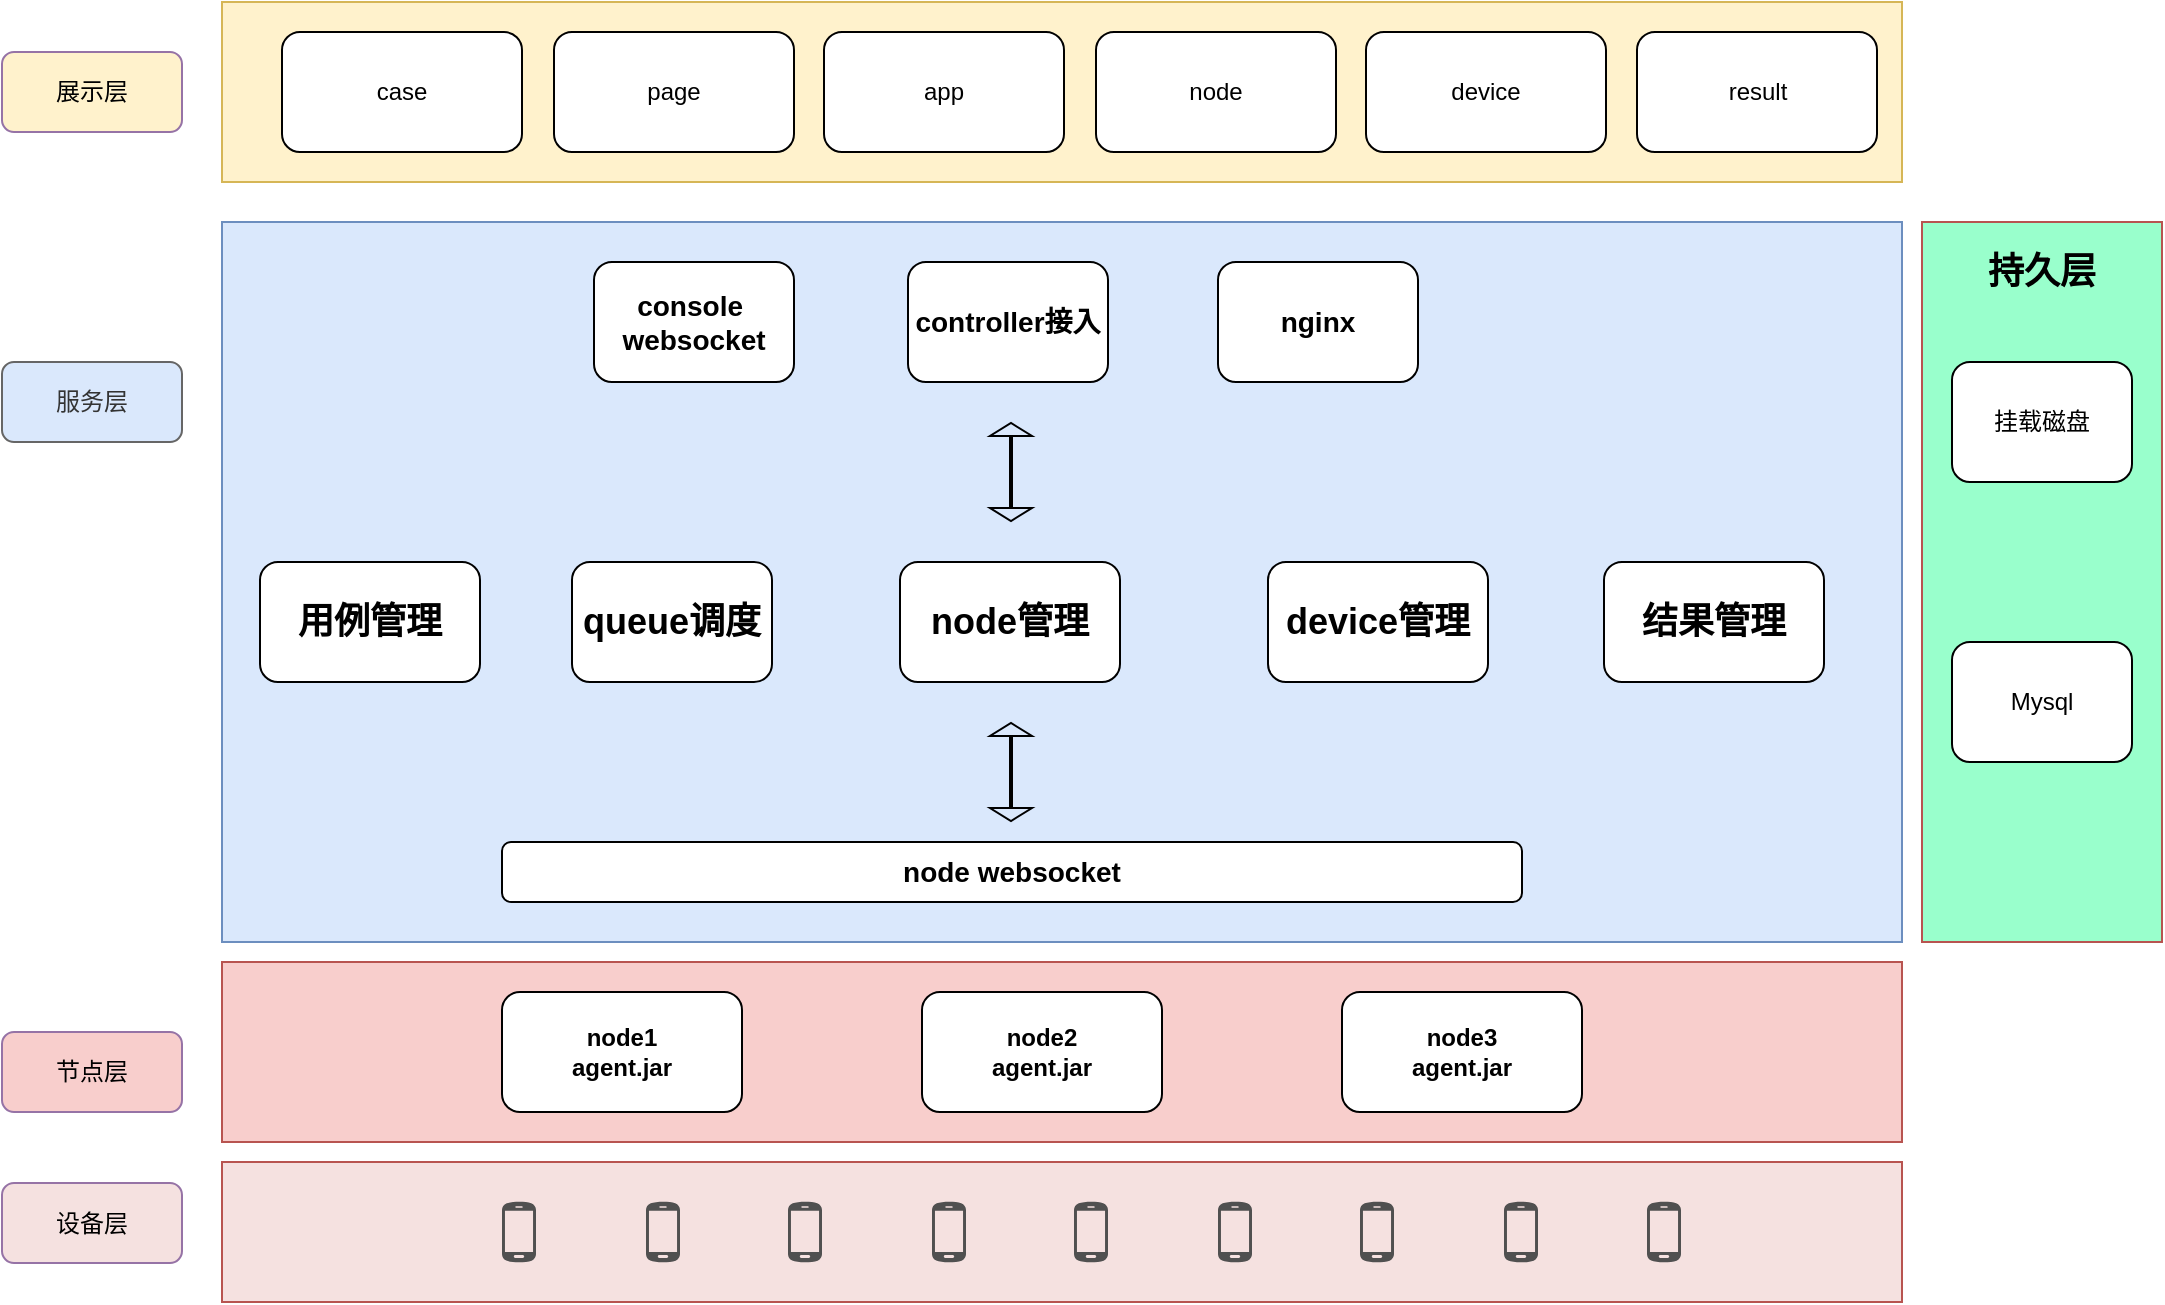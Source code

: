 <mxfile version="24.7.14">
  <diagram name="第 1 页" id="ilGr0xZSvqMy6RIHlMky">
    <mxGraphModel dx="2562" dy="949" grid="1" gridSize="10" guides="1" tooltips="1" connect="1" arrows="1" fold="1" page="1" pageScale="1" pageWidth="827" pageHeight="1169" math="0" shadow="0">
      <root>
        <mxCell id="0" />
        <mxCell id="1" parent="0" />
        <mxCell id="p36KD3LSICJxplDqqKJE-1" value="" style="rounded=0;whiteSpace=wrap;html=1;fillColor=#F5E1E0;align=left;strokeColor=#b85450;" vertex="1" parent="1">
          <mxGeometry x="10" y="660" width="840" height="70" as="geometry" />
        </mxCell>
        <mxCell id="p36KD3LSICJxplDqqKJE-2" value="&lt;h2&gt;&lt;br&gt;&lt;/h2&gt;" style="rounded=0;whiteSpace=wrap;html=1;fillColor=#fff2cc;strokeColor=#d6b656;align=left;verticalAlign=middle;horizontal=1;" vertex="1" parent="1">
          <mxGeometry x="10" y="80" width="840" height="90" as="geometry" />
        </mxCell>
        <mxCell id="p36KD3LSICJxplDqqKJE-3" value="展示层" style="rounded=1;whiteSpace=wrap;html=1;fillColor=#FFF2CC;strokeColor=#9673a6;" vertex="1" parent="1">
          <mxGeometry x="-100" y="105" width="90" height="40" as="geometry" />
        </mxCell>
        <mxCell id="p36KD3LSICJxplDqqKJE-4" value="服务层" style="rounded=1;whiteSpace=wrap;html=1;fillColor=#DAE8FC;strokeColor=#666666;fontColor=#333333;" vertex="1" parent="1">
          <mxGeometry x="-100" y="260" width="90" height="40" as="geometry" />
        </mxCell>
        <mxCell id="p36KD3LSICJxplDqqKJE-5" value="" style="rounded=0;whiteSpace=wrap;html=1;fillColor=#dae8fc;align=left;strokeColor=#6c8ebf;" vertex="1" parent="1">
          <mxGeometry x="10" y="190" width="840" height="360" as="geometry" />
        </mxCell>
        <mxCell id="p36KD3LSICJxplDqqKJE-6" value="" style="rounded=0;whiteSpace=wrap;html=1;fillColor=#f8cecc;align=left;strokeColor=#b85450;" vertex="1" parent="1">
          <mxGeometry x="10" y="560" width="840" height="90" as="geometry" />
        </mxCell>
        <mxCell id="p36KD3LSICJxplDqqKJE-7" value="case" style="rounded=1;whiteSpace=wrap;html=1;" vertex="1" parent="1">
          <mxGeometry x="40" y="95" width="120" height="60" as="geometry" />
        </mxCell>
        <mxCell id="p36KD3LSICJxplDqqKJE-8" value="page" style="rounded=1;whiteSpace=wrap;html=1;" vertex="1" parent="1">
          <mxGeometry x="176" y="95" width="120" height="60" as="geometry" />
        </mxCell>
        <mxCell id="p36KD3LSICJxplDqqKJE-9" value="app" style="rounded=1;whiteSpace=wrap;html=1;" vertex="1" parent="1">
          <mxGeometry x="311" y="95" width="120" height="60" as="geometry" />
        </mxCell>
        <mxCell id="p36KD3LSICJxplDqqKJE-10" value="node" style="rounded=1;whiteSpace=wrap;html=1;" vertex="1" parent="1">
          <mxGeometry x="447" y="95" width="120" height="60" as="geometry" />
        </mxCell>
        <mxCell id="p36KD3LSICJxplDqqKJE-11" value="device" style="rounded=1;whiteSpace=wrap;html=1;" vertex="1" parent="1">
          <mxGeometry x="582" y="95" width="120" height="60" as="geometry" />
        </mxCell>
        <mxCell id="p36KD3LSICJxplDqqKJE-12" value="&lt;b&gt;node1&lt;br&gt;agent.jar&lt;/b&gt;" style="rounded=1;whiteSpace=wrap;html=1;" vertex="1" parent="1">
          <mxGeometry x="150" y="575" width="120" height="60" as="geometry" />
        </mxCell>
        <mxCell id="p36KD3LSICJxplDqqKJE-13" value="&lt;b&gt;node2&lt;br&gt;agent.jar&lt;/b&gt;" style="rounded=1;whiteSpace=wrap;html=1;" vertex="1" parent="1">
          <mxGeometry x="360" y="575" width="120" height="60" as="geometry" />
        </mxCell>
        <mxCell id="p36KD3LSICJxplDqqKJE-14" value="&lt;b&gt;node3&lt;br&gt;agent.jar&lt;/b&gt;" style="rounded=1;whiteSpace=wrap;html=1;" vertex="1" parent="1">
          <mxGeometry x="570" y="575" width="120" height="60" as="geometry" />
        </mxCell>
        <mxCell id="p36KD3LSICJxplDqqKJE-15" value="&lt;font style=&quot;font-size: 18px;&quot;&gt;&lt;b&gt;node管理&lt;/b&gt;&lt;/font&gt;" style="rounded=1;whiteSpace=wrap;html=1;flipH=1;" vertex="1" parent="1">
          <mxGeometry x="349" y="360" width="110" height="60" as="geometry" />
        </mxCell>
        <mxCell id="p36KD3LSICJxplDqqKJE-16" value="节点层" style="rounded=1;whiteSpace=wrap;html=1;fillColor=#F8CECC;strokeColor=#9673a6;" vertex="1" parent="1">
          <mxGeometry x="-100" y="595" width="90" height="40" as="geometry" />
        </mxCell>
        <mxCell id="p36KD3LSICJxplDqqKJE-17" value="result" style="rounded=1;whiteSpace=wrap;html=1;" vertex="1" parent="1">
          <mxGeometry x="717.5" y="95" width="120" height="60" as="geometry" />
        </mxCell>
        <mxCell id="p36KD3LSICJxplDqqKJE-18" value="&lt;font style=&quot;font-size: 18px;&quot;&gt;&lt;b&gt;queue调度&lt;/b&gt;&lt;/font&gt;" style="rounded=1;whiteSpace=wrap;html=1;flipH=1;" vertex="1" parent="1">
          <mxGeometry x="185" y="360" width="100" height="60" as="geometry" />
        </mxCell>
        <mxCell id="p36KD3LSICJxplDqqKJE-19" value="&lt;font style=&quot;font-size: 18px;&quot;&gt;&lt;b&gt;device管理&lt;/b&gt;&lt;/font&gt;" style="rounded=1;whiteSpace=wrap;html=1;flipH=1;" vertex="1" parent="1">
          <mxGeometry x="533" y="360" width="110" height="60" as="geometry" />
        </mxCell>
        <mxCell id="p36KD3LSICJxplDqqKJE-20" value="&lt;b style=&quot;&quot;&gt;&lt;font style=&quot;font-size: 14px;&quot;&gt;node websocket&lt;/font&gt;&lt;/b&gt;" style="rounded=1;whiteSpace=wrap;html=1;" vertex="1" parent="1">
          <mxGeometry x="150" y="500" width="510" height="30" as="geometry" />
        </mxCell>
        <mxCell id="p36KD3LSICJxplDqqKJE-21" value="" style="sketch=0;pointerEvents=1;shadow=0;dashed=0;html=1;strokeColor=none;fillColor=#505050;labelPosition=center;verticalLabelPosition=bottom;verticalAlign=top;outlineConnect=0;align=center;shape=mxgraph.office.devices.cell_phone_android_proportional;fontSize=14;" vertex="1" parent="1">
          <mxGeometry x="150" y="679.5" width="17" height="31" as="geometry" />
        </mxCell>
        <mxCell id="p36KD3LSICJxplDqqKJE-22" value="" style="sketch=0;pointerEvents=1;shadow=0;dashed=0;html=1;strokeColor=none;fillColor=#505050;labelPosition=center;verticalLabelPosition=bottom;verticalAlign=top;outlineConnect=0;align=center;shape=mxgraph.office.devices.cell_phone_android_proportional;fontSize=14;" vertex="1" parent="1">
          <mxGeometry x="222" y="679.5" width="17" height="31" as="geometry" />
        </mxCell>
        <mxCell id="p36KD3LSICJxplDqqKJE-23" value="" style="sketch=0;pointerEvents=1;shadow=0;dashed=0;html=1;strokeColor=none;fillColor=#505050;labelPosition=center;verticalLabelPosition=bottom;verticalAlign=top;outlineConnect=0;align=center;shape=mxgraph.office.devices.cell_phone_android_proportional;fontSize=14;" vertex="1" parent="1">
          <mxGeometry x="293" y="679.5" width="17" height="31" as="geometry" />
        </mxCell>
        <mxCell id="p36KD3LSICJxplDqqKJE-24" value="&lt;font style=&quot;font-size: 18px;&quot;&gt;&lt;b&gt;结果管理&lt;/b&gt;&lt;/font&gt;" style="rounded=1;whiteSpace=wrap;html=1;" vertex="1" parent="1">
          <mxGeometry x="701" y="360" width="110" height="60" as="geometry" />
        </mxCell>
        <mxCell id="p36KD3LSICJxplDqqKJE-25" value="&lt;font style=&quot;font-size: 18px;&quot;&gt;&lt;b&gt;用例管理&lt;/b&gt;&lt;/font&gt;" style="rounded=1;whiteSpace=wrap;html=1;" vertex="1" parent="1">
          <mxGeometry x="29" y="360" width="110" height="60" as="geometry" />
        </mxCell>
        <mxCell id="p36KD3LSICJxplDqqKJE-26" value="&lt;b style=&quot;&quot;&gt;&lt;font style=&quot;font-size: 14px;&quot;&gt;console&amp;nbsp; websocket&lt;/font&gt;&lt;/b&gt;" style="rounded=1;whiteSpace=wrap;html=1;" vertex="1" parent="1">
          <mxGeometry x="196" y="210" width="100" height="60" as="geometry" />
        </mxCell>
        <mxCell id="p36KD3LSICJxplDqqKJE-27" value="&lt;b style=&quot;&quot;&gt;&lt;font style=&quot;font-size: 14px;&quot;&gt;controller接入&lt;/font&gt;&lt;/b&gt;" style="rounded=1;whiteSpace=wrap;html=1;" vertex="1" parent="1">
          <mxGeometry x="353" y="210" width="100" height="60" as="geometry" />
        </mxCell>
        <mxCell id="p36KD3LSICJxplDqqKJE-28" value="" style="sketch=0;pointerEvents=1;shadow=0;dashed=0;html=1;strokeColor=none;fillColor=#505050;labelPosition=center;verticalLabelPosition=bottom;verticalAlign=top;outlineConnect=0;align=center;shape=mxgraph.office.devices.cell_phone_android_proportional;fontSize=14;" vertex="1" parent="1">
          <mxGeometry x="365" y="679.5" width="17" height="31" as="geometry" />
        </mxCell>
        <mxCell id="p36KD3LSICJxplDqqKJE-29" value="" style="sketch=0;pointerEvents=1;shadow=0;dashed=0;html=1;strokeColor=none;fillColor=#505050;labelPosition=center;verticalLabelPosition=bottom;verticalAlign=top;outlineConnect=0;align=center;shape=mxgraph.office.devices.cell_phone_android_proportional;fontSize=14;" vertex="1" parent="1">
          <mxGeometry x="436" y="679.5" width="17" height="31" as="geometry" />
        </mxCell>
        <mxCell id="p36KD3LSICJxplDqqKJE-30" value="" style="sketch=0;pointerEvents=1;shadow=0;dashed=0;html=1;strokeColor=none;fillColor=#505050;labelPosition=center;verticalLabelPosition=bottom;verticalAlign=top;outlineConnect=0;align=center;shape=mxgraph.office.devices.cell_phone_android_proportional;fontSize=14;" vertex="1" parent="1">
          <mxGeometry x="508" y="679.5" width="17" height="31" as="geometry" />
        </mxCell>
        <mxCell id="p36KD3LSICJxplDqqKJE-31" value="" style="sketch=0;pointerEvents=1;shadow=0;dashed=0;html=1;strokeColor=none;fillColor=#505050;labelPosition=center;verticalLabelPosition=bottom;verticalAlign=top;outlineConnect=0;align=center;shape=mxgraph.office.devices.cell_phone_android_proportional;fontSize=14;" vertex="1" parent="1">
          <mxGeometry x="579" y="679.5" width="17" height="31" as="geometry" />
        </mxCell>
        <mxCell id="p36KD3LSICJxplDqqKJE-32" value="" style="sketch=0;pointerEvents=1;shadow=0;dashed=0;html=1;strokeColor=none;fillColor=#505050;labelPosition=center;verticalLabelPosition=bottom;verticalAlign=top;outlineConnect=0;align=center;shape=mxgraph.office.devices.cell_phone_android_proportional;fontSize=14;" vertex="1" parent="1">
          <mxGeometry x="651" y="679.5" width="17" height="31" as="geometry" />
        </mxCell>
        <mxCell id="p36KD3LSICJxplDqqKJE-33" value="" style="sketch=0;pointerEvents=1;shadow=0;dashed=0;html=1;strokeColor=none;fillColor=#505050;labelPosition=center;verticalLabelPosition=bottom;verticalAlign=top;outlineConnect=0;align=center;shape=mxgraph.office.devices.cell_phone_android_proportional;fontSize=14;" vertex="1" parent="1">
          <mxGeometry x="722.5" y="679.5" width="17" height="31" as="geometry" />
        </mxCell>
        <mxCell id="p36KD3LSICJxplDqqKJE-34" value="设备层" style="rounded=1;whiteSpace=wrap;html=1;fillColor=#F5E1E0;strokeColor=#9673a6;" vertex="1" parent="1">
          <mxGeometry x="-100" y="670.5" width="90" height="40" as="geometry" />
        </mxCell>
        <mxCell id="p36KD3LSICJxplDqqKJE-35" value="" style="shape=flexArrow;endArrow=classic;startArrow=classic;html=1;rounded=0;fontSize=14;width=1;endWidth=19;endSize=1.83;startWidth=19;startSize=1.83;" edge="1" parent="1">
          <mxGeometry width="100" height="100" relative="1" as="geometry">
            <mxPoint x="404.5" y="340" as="sourcePoint" />
            <mxPoint x="404.5" y="290" as="targetPoint" />
          </mxGeometry>
        </mxCell>
        <mxCell id="p36KD3LSICJxplDqqKJE-36" value="" style="rounded=0;whiteSpace=wrap;html=1;fillColor=#99FFCC;align=left;strokeColor=#b85450;" vertex="1" parent="1">
          <mxGeometry x="860" y="190" width="120" height="360" as="geometry" />
        </mxCell>
        <mxCell id="p36KD3LSICJxplDqqKJE-37" value="Mysql" style="rounded=1;whiteSpace=wrap;html=1;" vertex="1" parent="1">
          <mxGeometry x="875" y="400" width="90" height="60" as="geometry" />
        </mxCell>
        <mxCell id="p36KD3LSICJxplDqqKJE-38" value="挂载磁盘" style="rounded=1;whiteSpace=wrap;html=1;" vertex="1" parent="1">
          <mxGeometry x="875" y="260" width="90" height="60" as="geometry" />
        </mxCell>
        <mxCell id="p36KD3LSICJxplDqqKJE-39" value="&lt;span style=&quot;font-size: 14px;&quot;&gt;&lt;b&gt;nginx&lt;/b&gt;&lt;/span&gt;" style="rounded=1;whiteSpace=wrap;html=1;" vertex="1" parent="1">
          <mxGeometry x="508" y="210" width="100" height="60" as="geometry" />
        </mxCell>
        <mxCell id="p36KD3LSICJxplDqqKJE-40" value="&lt;font style=&quot;font-size: 18px;&quot;&gt;&lt;b&gt;持久层&lt;/b&gt;&lt;/font&gt;" style="text;html=1;strokeColor=none;fillColor=none;align=center;verticalAlign=middle;whiteSpace=wrap;rounded=0;" vertex="1" parent="1">
          <mxGeometry x="890" y="200" width="60" height="30" as="geometry" />
        </mxCell>
        <mxCell id="p36KD3LSICJxplDqqKJE-41" value="" style="shape=flexArrow;endArrow=classic;startArrow=classic;html=1;rounded=0;fontSize=14;width=1;endWidth=19;endSize=1.83;startWidth=19;startSize=1.83;" edge="1" parent="1">
          <mxGeometry width="100" height="100" relative="1" as="geometry">
            <mxPoint x="404.5" y="490" as="sourcePoint" />
            <mxPoint x="404.5" y="440" as="targetPoint" />
          </mxGeometry>
        </mxCell>
      </root>
    </mxGraphModel>
  </diagram>
</mxfile>
